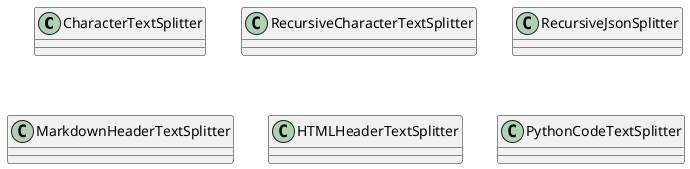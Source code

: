 @startuml

' https://api.python.langchain.com/en/latest/text_splitters_api_reference.html
' package langchain-text-splitters {

    ' class TextSplitter{}

    class CharacterTextSplitter{}

    class RecursiveCharacterTextSplitter{}

    class RecursiveJsonSplitter{}

    class MarkdownHeaderTextSplitter{}

    class HTMLHeaderTextSplitter{}

    class PythonCodeTextSplitter{}
' }


@enduml